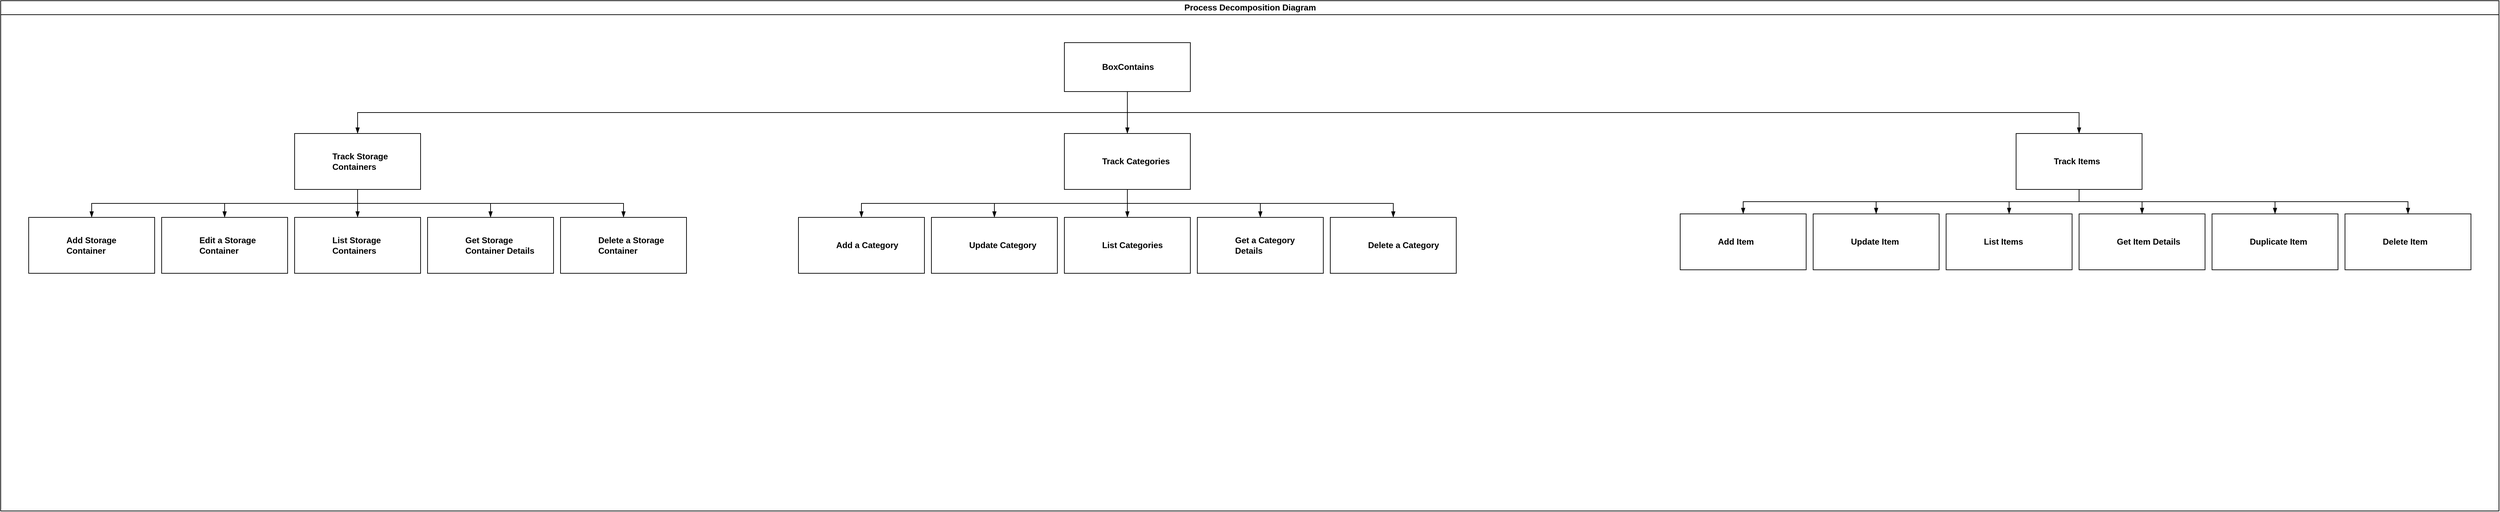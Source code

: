 <mxfile version="24.7.5">
  <diagram id="prtHgNgQTEPvFCAcTncT" name="Page-1">
    <mxGraphModel dx="2074" dy="1197" grid="1" gridSize="10" guides="1" tooltips="1" connect="1" arrows="1" fold="1" page="1" pageScale="1" pageWidth="1100" pageHeight="850" math="0" shadow="0">
      <root>
        <mxCell id="0" />
        <mxCell id="1" parent="0" />
        <mxCell id="dNxyNK7c78bLwvsdeMH5-11" value="Process Decomposition Diagram" style="swimlane;html=1;startSize=20;horizontal=1;containerType=tree;glass=0;treeFolding=1;" parent="1" vertex="1">
          <mxGeometry x="40" y="80" width="3570" height="730" as="geometry" />
        </mxCell>
        <UserObject label="BoxContains" placeholders="1" id="dNxyNK7c78bLwvsdeMH5-12">
          <mxCell style="label;whiteSpace=wrap;html=1;rounded=0;glass=0;treeMoving=1;treeFolding=1;" parent="dNxyNK7c78bLwvsdeMH5-11" vertex="1">
            <mxGeometry x="1520" y="60" width="180" height="70" as="geometry" />
          </mxCell>
        </UserObject>
        <mxCell id="dNxyNK7c78bLwvsdeMH5-13" value="" style="endArrow=blockThin;endFill=1;fontSize=11;edgeStyle=elbowEdgeStyle;elbow=vertical;rounded=0;" parent="dNxyNK7c78bLwvsdeMH5-11" source="dNxyNK7c78bLwvsdeMH5-12" target="dNxyNK7c78bLwvsdeMH5-14" edge="1">
          <mxGeometry relative="1" as="geometry" />
        </mxCell>
        <UserObject label="Track Storage Containers" placeholders="1" id="dNxyNK7c78bLwvsdeMH5-14">
          <mxCell style="label;whiteSpace=wrap;html=1;rounded=0;glass=0;treeFolding=1;treeMoving=1;" parent="dNxyNK7c78bLwvsdeMH5-11" vertex="1">
            <mxGeometry x="420" y="190" width="180" height="80" as="geometry" />
          </mxCell>
        </UserObject>
        <mxCell id="dNxyNK7c78bLwvsdeMH5-15" value="" style="endArrow=blockThin;endFill=1;fontSize=11;edgeStyle=elbowEdgeStyle;elbow=vertical;rounded=0;" parent="dNxyNK7c78bLwvsdeMH5-11" source="dNxyNK7c78bLwvsdeMH5-12" target="dNxyNK7c78bLwvsdeMH5-16" edge="1">
          <mxGeometry relative="1" as="geometry" />
        </mxCell>
        <UserObject label="Track Categories" placeholders="1" id="dNxyNK7c78bLwvsdeMH5-16">
          <mxCell style="label;whiteSpace=wrap;html=1;rounded=0;glass=0;treeFolding=1;treeMoving=1;" parent="dNxyNK7c78bLwvsdeMH5-11" vertex="1">
            <mxGeometry x="1520" y="190" width="180" height="80" as="geometry" />
          </mxCell>
        </UserObject>
        <mxCell id="dNxyNK7c78bLwvsdeMH5-17" value="" style="endArrow=blockThin;endFill=1;fontSize=11;edgeStyle=elbowEdgeStyle;elbow=vertical;rounded=0;" parent="dNxyNK7c78bLwvsdeMH5-11" source="dNxyNK7c78bLwvsdeMH5-12" target="dNxyNK7c78bLwvsdeMH5-18" edge="1">
          <mxGeometry relative="1" as="geometry" />
        </mxCell>
        <UserObject label="Track Items" placeholders="1" id="dNxyNK7c78bLwvsdeMH5-18">
          <mxCell style="label;whiteSpace=wrap;html=1;rounded=0;glass=0;treeFolding=1;" parent="dNxyNK7c78bLwvsdeMH5-11" vertex="1">
            <mxGeometry x="2880" y="190" width="180" height="80" as="geometry" />
          </mxCell>
        </UserObject>
        <mxCell id="ecJ1Uqb1C3m-fh9xzzg7-1" value="" style="endArrow=blockThin;endFill=1;fontSize=11;edgeStyle=elbowEdgeStyle;elbow=vertical;rounded=0;" edge="1" target="ecJ1Uqb1C3m-fh9xzzg7-2" source="dNxyNK7c78bLwvsdeMH5-14" parent="dNxyNK7c78bLwvsdeMH5-11">
          <mxGeometry relative="1" as="geometry">
            <mxPoint x="390" y="200" as="sourcePoint" />
          </mxGeometry>
        </mxCell>
        <UserObject label="Add Storage Container" name="Edward Morrison" position="Brand Manager" location="Office 2" email="me@example.com" placeholders="1" id="ecJ1Uqb1C3m-fh9xzzg7-2">
          <mxCell style="label;whiteSpace=wrap;html=1;rounded=0;glass=0;treeFolding=1;treeMoving=1;" vertex="1" parent="dNxyNK7c78bLwvsdeMH5-11">
            <mxGeometry x="40" y="310" width="180" height="80" as="geometry" />
          </mxCell>
        </UserObject>
        <mxCell id="ecJ1Uqb1C3m-fh9xzzg7-3" value="" style="endArrow=blockThin;endFill=1;fontSize=11;edgeStyle=elbowEdgeStyle;elbow=vertical;rounded=0;" edge="1" target="ecJ1Uqb1C3m-fh9xzzg7-4" source="dNxyNK7c78bLwvsdeMH5-14" parent="dNxyNK7c78bLwvsdeMH5-11">
          <mxGeometry relative="1" as="geometry">
            <mxPoint x="390" y="200" as="sourcePoint" />
          </mxGeometry>
        </mxCell>
        <UserObject label="Edit a Storage Container" name="Edward Morrison" position="Brand Manager" location="Office 2" email="me@example.com" placeholders="1" id="ecJ1Uqb1C3m-fh9xzzg7-4">
          <mxCell style="label;whiteSpace=wrap;html=1;rounded=0;glass=0;treeFolding=1;treeMoving=1;" vertex="1" parent="dNxyNK7c78bLwvsdeMH5-11">
            <mxGeometry x="230" y="310" width="180" height="80" as="geometry" />
          </mxCell>
        </UserObject>
        <mxCell id="ecJ1Uqb1C3m-fh9xzzg7-5" value="" style="endArrow=blockThin;endFill=1;fontSize=11;edgeStyle=elbowEdgeStyle;elbow=vertical;rounded=0;" edge="1" target="ecJ1Uqb1C3m-fh9xzzg7-6" source="dNxyNK7c78bLwvsdeMH5-14" parent="dNxyNK7c78bLwvsdeMH5-11">
          <mxGeometry relative="1" as="geometry">
            <mxPoint x="390" y="200" as="sourcePoint" />
          </mxGeometry>
        </mxCell>
        <UserObject label="List Storage Containers" name="Edward Morrison" position="Brand Manager" location="Office 2" email="me@example.com" placeholders="1" id="ecJ1Uqb1C3m-fh9xzzg7-6">
          <mxCell style="label;whiteSpace=wrap;html=1;rounded=0;glass=0;treeFolding=1;treeMoving=1;" vertex="1" parent="dNxyNK7c78bLwvsdeMH5-11">
            <mxGeometry x="420" y="310" width="180" height="80" as="geometry" />
          </mxCell>
        </UserObject>
        <mxCell id="ecJ1Uqb1C3m-fh9xzzg7-7" value="" style="endArrow=blockThin;endFill=1;fontSize=11;edgeStyle=elbowEdgeStyle;elbow=vertical;rounded=0;" edge="1" target="ecJ1Uqb1C3m-fh9xzzg7-8" source="dNxyNK7c78bLwvsdeMH5-14" parent="dNxyNK7c78bLwvsdeMH5-11">
          <mxGeometry relative="1" as="geometry">
            <mxPoint x="390" y="200" as="sourcePoint" />
          </mxGeometry>
        </mxCell>
        <UserObject label="Get Storage Container Details" name="Edward Morrison" position="Brand Manager" location="Office 2" email="me@example.com" placeholders="1" id="ecJ1Uqb1C3m-fh9xzzg7-8">
          <mxCell style="label;whiteSpace=wrap;html=1;rounded=0;glass=0;treeFolding=1;treeMoving=1;" vertex="1" parent="dNxyNK7c78bLwvsdeMH5-11">
            <mxGeometry x="610" y="310" width="180" height="80" as="geometry" />
          </mxCell>
        </UserObject>
        <mxCell id="ecJ1Uqb1C3m-fh9xzzg7-9" value="" style="endArrow=blockThin;endFill=1;fontSize=11;edgeStyle=elbowEdgeStyle;elbow=vertical;rounded=0;" edge="1" target="ecJ1Uqb1C3m-fh9xzzg7-10" source="dNxyNK7c78bLwvsdeMH5-14" parent="dNxyNK7c78bLwvsdeMH5-11">
          <mxGeometry relative="1" as="geometry">
            <mxPoint x="390" y="200" as="sourcePoint" />
          </mxGeometry>
        </mxCell>
        <UserObject label="Delete a Storage Container" name="Edward Morrison" position="Brand Manager" location="Office 2" email="me@example.com" placeholders="1" id="ecJ1Uqb1C3m-fh9xzzg7-10">
          <mxCell style="label;whiteSpace=wrap;html=1;rounded=0;glass=0;treeFolding=1;treeMoving=1;" vertex="1" parent="dNxyNK7c78bLwvsdeMH5-11">
            <mxGeometry x="800" y="310" width="180" height="80" as="geometry" />
          </mxCell>
        </UserObject>
        <mxCell id="ecJ1Uqb1C3m-fh9xzzg7-11" value="" style="endArrow=blockThin;endFill=1;fontSize=11;edgeStyle=elbowEdgeStyle;elbow=vertical;rounded=0;" edge="1" target="ecJ1Uqb1C3m-fh9xzzg7-12" source="dNxyNK7c78bLwvsdeMH5-16" parent="dNxyNK7c78bLwvsdeMH5-11">
          <mxGeometry relative="1" as="geometry">
            <mxPoint x="390" y="200" as="sourcePoint" />
          </mxGeometry>
        </mxCell>
        <UserObject label="Add a Category" placeholders="1" id="ecJ1Uqb1C3m-fh9xzzg7-12">
          <mxCell style="label;whiteSpace=wrap;html=1;rounded=0;glass=0;treeFolding=1;treeMoving=1;" vertex="1" parent="dNxyNK7c78bLwvsdeMH5-11">
            <mxGeometry x="1140" y="310" width="180" height="80" as="geometry" />
          </mxCell>
        </UserObject>
        <mxCell id="ecJ1Uqb1C3m-fh9xzzg7-13" value="" style="endArrow=blockThin;endFill=1;fontSize=11;edgeStyle=elbowEdgeStyle;elbow=vertical;rounded=0;" edge="1" target="ecJ1Uqb1C3m-fh9xzzg7-14" source="dNxyNK7c78bLwvsdeMH5-16" parent="dNxyNK7c78bLwvsdeMH5-11">
          <mxGeometry relative="1" as="geometry">
            <mxPoint x="390" y="200" as="sourcePoint" />
          </mxGeometry>
        </mxCell>
        <UserObject label="Update Category" placeholders="1" id="ecJ1Uqb1C3m-fh9xzzg7-14">
          <mxCell style="label;whiteSpace=wrap;html=1;rounded=0;glass=0;treeFolding=1;treeMoving=1;" vertex="1" parent="dNxyNK7c78bLwvsdeMH5-11">
            <mxGeometry x="1330" y="310" width="180" height="80" as="geometry" />
          </mxCell>
        </UserObject>
        <mxCell id="ecJ1Uqb1C3m-fh9xzzg7-15" value="" style="endArrow=blockThin;endFill=1;fontSize=11;edgeStyle=elbowEdgeStyle;elbow=vertical;rounded=0;" edge="1" target="ecJ1Uqb1C3m-fh9xzzg7-16" source="dNxyNK7c78bLwvsdeMH5-16" parent="dNxyNK7c78bLwvsdeMH5-11">
          <mxGeometry relative="1" as="geometry">
            <mxPoint x="390" y="200" as="sourcePoint" />
          </mxGeometry>
        </mxCell>
        <UserObject label="List Categories" placeholders="1" id="ecJ1Uqb1C3m-fh9xzzg7-16">
          <mxCell style="label;whiteSpace=wrap;html=1;rounded=0;glass=0;treeFolding=1;treeMoving=1;" vertex="1" parent="dNxyNK7c78bLwvsdeMH5-11">
            <mxGeometry x="1520" y="310" width="180" height="80" as="geometry" />
          </mxCell>
        </UserObject>
        <mxCell id="ecJ1Uqb1C3m-fh9xzzg7-17" value="" style="endArrow=blockThin;endFill=1;fontSize=11;edgeStyle=elbowEdgeStyle;elbow=vertical;rounded=0;" edge="1" target="ecJ1Uqb1C3m-fh9xzzg7-18" source="dNxyNK7c78bLwvsdeMH5-16" parent="dNxyNK7c78bLwvsdeMH5-11">
          <mxGeometry relative="1" as="geometry">
            <mxPoint x="390" y="200" as="sourcePoint" />
          </mxGeometry>
        </mxCell>
        <UserObject label="Get a Category Details" placeholders="1" id="ecJ1Uqb1C3m-fh9xzzg7-18">
          <mxCell style="label;whiteSpace=wrap;html=1;rounded=0;glass=0;treeFolding=1;treeMoving=1;" vertex="1" parent="dNxyNK7c78bLwvsdeMH5-11">
            <mxGeometry x="1710" y="310" width="180" height="80" as="geometry" />
          </mxCell>
        </UserObject>
        <mxCell id="ecJ1Uqb1C3m-fh9xzzg7-19" value="" style="endArrow=blockThin;endFill=1;fontSize=11;edgeStyle=elbowEdgeStyle;elbow=vertical;rounded=0;" edge="1" target="ecJ1Uqb1C3m-fh9xzzg7-20" source="dNxyNK7c78bLwvsdeMH5-16" parent="dNxyNK7c78bLwvsdeMH5-11">
          <mxGeometry relative="1" as="geometry">
            <mxPoint x="390" y="200" as="sourcePoint" />
          </mxGeometry>
        </mxCell>
        <UserObject label="Delete a Category" placeholders="1" id="ecJ1Uqb1C3m-fh9xzzg7-20">
          <mxCell style="label;whiteSpace=wrap;html=1;rounded=0;glass=0;treeFolding=1;treeMoving=1;" vertex="1" parent="dNxyNK7c78bLwvsdeMH5-11">
            <mxGeometry x="1900" y="310" width="180" height="80" as="geometry" />
          </mxCell>
        </UserObject>
        <mxCell id="ecJ1Uqb1C3m-fh9xzzg7-21" value="" style="endArrow=blockThin;endFill=1;fontSize=11;edgeStyle=elbowEdgeStyle;elbow=vertical;rounded=0;" edge="1" target="ecJ1Uqb1C3m-fh9xzzg7-22" source="dNxyNK7c78bLwvsdeMH5-18" parent="dNxyNK7c78bLwvsdeMH5-11">
          <mxGeometry relative="1" as="geometry">
            <mxPoint x="1650" y="210" as="sourcePoint" />
          </mxGeometry>
        </mxCell>
        <UserObject label="Add Item" placeholders="1" id="ecJ1Uqb1C3m-fh9xzzg7-22">
          <mxCell style="label;whiteSpace=wrap;html=1;rounded=0;glass=0;" vertex="1" parent="dNxyNK7c78bLwvsdeMH5-11">
            <mxGeometry x="2400" y="305" width="180" height="80" as="geometry" />
          </mxCell>
        </UserObject>
        <mxCell id="ecJ1Uqb1C3m-fh9xzzg7-23" value="" style="endArrow=blockThin;endFill=1;fontSize=11;edgeStyle=elbowEdgeStyle;elbow=vertical;rounded=0;" edge="1" target="ecJ1Uqb1C3m-fh9xzzg7-24" source="dNxyNK7c78bLwvsdeMH5-18" parent="dNxyNK7c78bLwvsdeMH5-11">
          <mxGeometry relative="1" as="geometry">
            <mxPoint x="1650" y="210" as="sourcePoint" />
          </mxGeometry>
        </mxCell>
        <UserObject label="Update Item" placeholders="1" id="ecJ1Uqb1C3m-fh9xzzg7-24">
          <mxCell style="label;whiteSpace=wrap;html=1;rounded=0;glass=0;treeFolding=1;" vertex="1" collapsed="1" parent="dNxyNK7c78bLwvsdeMH5-11">
            <mxGeometry x="2590" y="305" width="180" height="80" as="geometry" />
          </mxCell>
        </UserObject>
        <mxCell id="ecJ1Uqb1C3m-fh9xzzg7-25" value="" style="endArrow=blockThin;endFill=1;fontSize=11;edgeStyle=elbowEdgeStyle;elbow=vertical;rounded=0;" edge="1" target="ecJ1Uqb1C3m-fh9xzzg7-26" source="dNxyNK7c78bLwvsdeMH5-18" parent="dNxyNK7c78bLwvsdeMH5-11">
          <mxGeometry relative="1" as="geometry">
            <mxPoint x="1650" y="210" as="sourcePoint" />
          </mxGeometry>
        </mxCell>
        <UserObject label="List Items" placeholders="1" id="ecJ1Uqb1C3m-fh9xzzg7-26">
          <mxCell style="label;whiteSpace=wrap;html=1;rounded=0;glass=0;" vertex="1" parent="dNxyNK7c78bLwvsdeMH5-11">
            <mxGeometry x="2780" y="305" width="180" height="80" as="geometry" />
          </mxCell>
        </UserObject>
        <mxCell id="ecJ1Uqb1C3m-fh9xzzg7-27" value="" style="endArrow=blockThin;endFill=1;fontSize=11;edgeStyle=elbowEdgeStyle;elbow=vertical;rounded=0;" edge="1" target="ecJ1Uqb1C3m-fh9xzzg7-28" source="dNxyNK7c78bLwvsdeMH5-18" parent="dNxyNK7c78bLwvsdeMH5-11">
          <mxGeometry relative="1" as="geometry">
            <mxPoint x="1650" y="210" as="sourcePoint" />
          </mxGeometry>
        </mxCell>
        <UserObject label="Get Item Details" placeholders="1" id="ecJ1Uqb1C3m-fh9xzzg7-28">
          <mxCell style="label;whiteSpace=wrap;html=1;rounded=0;glass=0;" vertex="1" parent="dNxyNK7c78bLwvsdeMH5-11">
            <mxGeometry x="2970" y="305" width="180" height="80" as="geometry" />
          </mxCell>
        </UserObject>
        <mxCell id="ecJ1Uqb1C3m-fh9xzzg7-29" value="" style="endArrow=blockThin;endFill=1;fontSize=11;edgeStyle=elbowEdgeStyle;elbow=vertical;rounded=0;" edge="1" target="ecJ1Uqb1C3m-fh9xzzg7-30" source="dNxyNK7c78bLwvsdeMH5-18" parent="dNxyNK7c78bLwvsdeMH5-11">
          <mxGeometry relative="1" as="geometry">
            <mxPoint x="1650" y="210" as="sourcePoint" />
          </mxGeometry>
        </mxCell>
        <UserObject label="Duplicate Item" placeholders="1" id="ecJ1Uqb1C3m-fh9xzzg7-30">
          <mxCell style="label;whiteSpace=wrap;html=1;rounded=0;glass=0;" vertex="1" parent="dNxyNK7c78bLwvsdeMH5-11">
            <mxGeometry x="3160" y="305" width="180" height="80" as="geometry" />
          </mxCell>
        </UserObject>
        <mxCell id="ecJ1Uqb1C3m-fh9xzzg7-31" value="" style="endArrow=blockThin;endFill=1;fontSize=11;edgeStyle=elbowEdgeStyle;elbow=vertical;rounded=0;" edge="1" target="ecJ1Uqb1C3m-fh9xzzg7-32" source="dNxyNK7c78bLwvsdeMH5-18" parent="dNxyNK7c78bLwvsdeMH5-11">
          <mxGeometry relative="1" as="geometry">
            <mxPoint x="1650" y="210" as="sourcePoint" />
          </mxGeometry>
        </mxCell>
        <UserObject label="Delete Item" placeholders="1" id="ecJ1Uqb1C3m-fh9xzzg7-32">
          <mxCell style="label;whiteSpace=wrap;html=1;rounded=0;glass=0;" vertex="1" parent="dNxyNK7c78bLwvsdeMH5-11">
            <mxGeometry x="3350" y="305" width="180" height="80" as="geometry" />
          </mxCell>
        </UserObject>
        <mxCell id="ecJ1Uqb1C3m-fh9xzzg7-35" value="" style="endArrow=blockThin;endFill=1;fontSize=11;edgeStyle=elbowEdgeStyle;elbow=vertical;rounded=0;" edge="1" visible="0" target="ecJ1Uqb1C3m-fh9xzzg7-36" source="ecJ1Uqb1C3m-fh9xzzg7-24" parent="dNxyNK7c78bLwvsdeMH5-11">
          <mxGeometry relative="1" as="geometry">
            <mxPoint x="2530" y="345" as="sourcePoint" />
          </mxGeometry>
        </mxCell>
        <UserObject label="Change the box in which an item belongs" placeholders="1" id="ecJ1Uqb1C3m-fh9xzzg7-36">
          <mxCell style="label;whiteSpace=wrap;html=1;rounded=0;glass=0;" vertex="1" visible="0" parent="dNxyNK7c78bLwvsdeMH5-11">
            <mxGeometry x="2495" y="425" width="180" height="80" as="geometry" />
          </mxCell>
        </UserObject>
        <mxCell id="ecJ1Uqb1C3m-fh9xzzg7-37" value="" style="endArrow=blockThin;endFill=1;fontSize=11;edgeStyle=elbowEdgeStyle;elbow=vertical;rounded=0;" edge="1" visible="0" target="ecJ1Uqb1C3m-fh9xzzg7-38" source="ecJ1Uqb1C3m-fh9xzzg7-24" parent="dNxyNK7c78bLwvsdeMH5-11">
          <mxGeometry relative="1" as="geometry">
            <mxPoint x="2530" y="345" as="sourcePoint" />
          </mxGeometry>
        </mxCell>
        <UserObject label="Mark Items as In-Use or Out-of-Box" placeholders="1" id="ecJ1Uqb1C3m-fh9xzzg7-38">
          <mxCell style="label;whiteSpace=wrap;html=1;rounded=0;glass=0;" vertex="1" visible="0" parent="dNxyNK7c78bLwvsdeMH5-11">
            <mxGeometry x="2685" y="425" width="180" height="80" as="geometry" />
          </mxCell>
        </UserObject>
      </root>
    </mxGraphModel>
  </diagram>
</mxfile>
